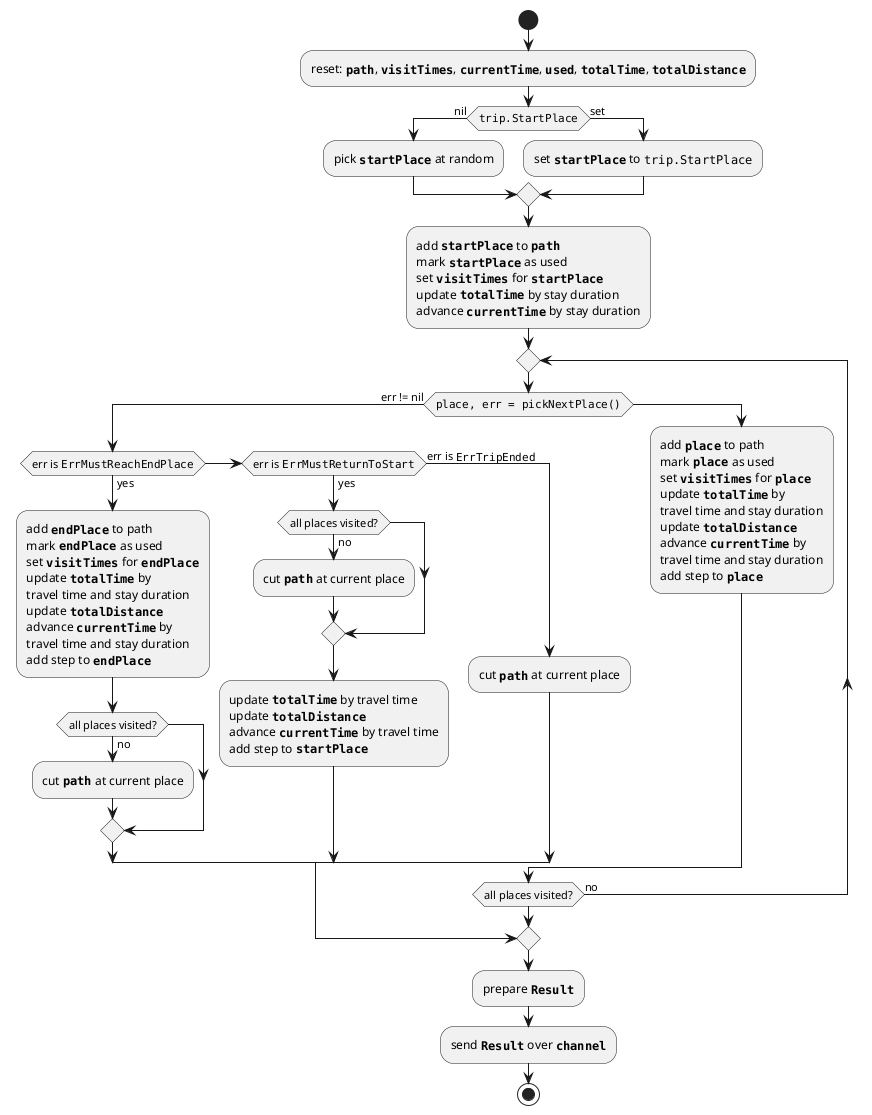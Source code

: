 @startuml

start

:reset: ""**path**"", ""**visitTimes**"", ""**currentTime**"", ""**used**"", ""**totalTime**"", ""**totalDistance**"";

if (""trip.StartPlace"") then (nil)
    :pick ""**startPlace**"" at random;
else (set)
    :set ""**startPlace**"" to ""trip.StartPlace"";
endif

:add ""**startPlace**"" to ""**path**""
mark ""**startPlace**"" as used
set ""**visitTimes**"" for ""**startPlace**""
update ""**totalTime**"" by stay duration
advance ""**currentTime**"" by stay duration;

repeat
    if (""place, err = pickNextPlace()"") then (err != nil)
        if (err is ""ErrMustReachEndPlace"") then (yes)
            :add ""**endPlace**"" to path
            mark ""**endPlace**"" as used
            set ""**visitTimes**"" for ""**endPlace**""
            update ""**totalTime**"" by
            travel time and stay duration
            update ""**totalDistance**""
            advance ""**currentTime**"" by
            travel time and stay duration
            add step to ""**endPlace**"";
            if (all places visited?) then (no)
                :cut ""**path**"" at current place;
            endif
        elseif (err is ""ErrMustReturnToStart"") then (yes)
            if (all places visited?) then (no)
                :cut ""**path**"" at current place;
            endif
            :update ""**totalTime**"" by travel time
            update ""**totalDistance**""
            advance ""**currentTime**"" by travel time
            add step to ""**startPlace**"";
        else (err is ""ErrTripEnded"")
            :cut ""**path**"" at current place;
        endif
        break
    else ()
        :add ""**place**"" to path
        mark ""**place**"" as used
        set ""**visitTimes**"" for ""**place**""
        update ""**totalTime**"" by
        travel time and stay duration
        update ""**totalDistance**""
        advance ""**currentTime**"" by
        travel time and stay duration
        add step to ""**place**"";
    endif

repeat while (all places visited?) is (no)

:prepare ""**Result**"";

:send ""**Result**"" over ""**channel**"";

stop

@enduml